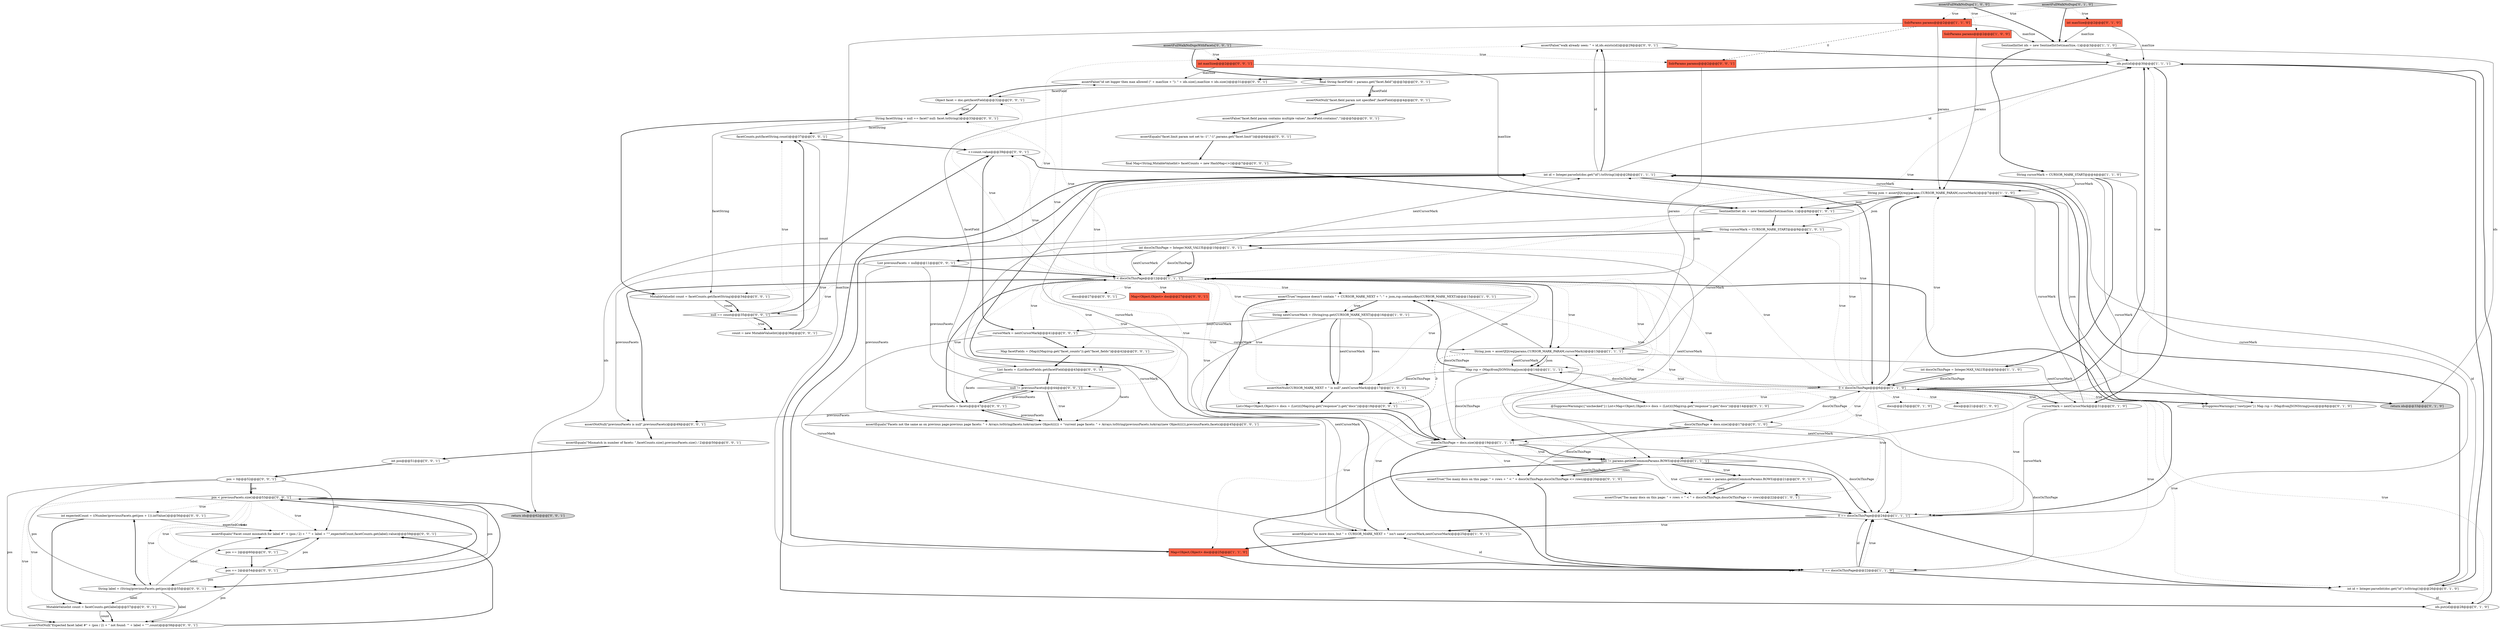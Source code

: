digraph {
51 [style = filled, label = "assertFalse(\"walk already seen: \" + id,ids.exists(id))@@@29@@@['0', '0', '1']", fillcolor = white, shape = ellipse image = "AAA0AAABBB3BBB"];
53 [style = filled, label = "docs@@@27@@@['0', '0', '1']", fillcolor = white, shape = ellipse image = "AAA0AAABBB3BBB"];
77 [style = filled, label = "assertNotNull(\"previousFacets is null\",previousFacets)@@@49@@@['0', '0', '1']", fillcolor = white, shape = ellipse image = "AAA0AAABBB3BBB"];
78 [style = filled, label = "String facetString = null == facet? null: facet.toString()@@@33@@@['0', '0', '1']", fillcolor = white, shape = ellipse image = "AAA0AAABBB3BBB"];
22 [style = filled, label = "int id = Integer.parseInt(doc.get(\"id\").toString())@@@28@@@['1', '1', '1']", fillcolor = white, shape = ellipse image = "AAA0AAABBB1BBB"];
19 [style = filled, label = "SentinelIntSet ids = new SentinelIntSet(maxSize,-1)@@@8@@@['1', '0', '1']", fillcolor = white, shape = ellipse image = "AAA0AAABBB1BBB"];
4 [style = filled, label = "assertTrue(\"response doesn't contain \" + CURSOR_MARK_NEXT + \": \" + json,rsp.containsKey(CURSOR_MARK_NEXT))@@@15@@@['1', '0', '1']", fillcolor = white, shape = ellipse image = "AAA0AAABBB1BBB"];
25 [style = filled, label = "String json = assertJQ(req(params,CURSOR_MARK_PARAM,cursorMark))@@@7@@@['1', '1', '0']", fillcolor = white, shape = ellipse image = "AAA0AAABBB1BBB"];
52 [style = filled, label = "int expectedCount = ((Number)previousFacets.get(pos + 1)).intValue()@@@56@@@['0', '0', '1']", fillcolor = white, shape = ellipse image = "AAA0AAABBB3BBB"];
59 [style = filled, label = "int rows = params.getInt(CommonParams.ROWS)@@@21@@@['0', '0', '1']", fillcolor = white, shape = ellipse image = "AAA0AAABBB3BBB"];
13 [style = filled, label = "String cursorMark = CURSOR_MARK_START@@@4@@@['1', '1', '0']", fillcolor = white, shape = ellipse image = "AAA0AAABBB1BBB"];
56 [style = filled, label = "pos < previousFacets.size()@@@53@@@['0', '0', '1']", fillcolor = white, shape = diamond image = "AAA0AAABBB3BBB"];
65 [style = filled, label = "count = new MutableValueInt()@@@36@@@['0', '0', '1']", fillcolor = white, shape = ellipse image = "AAA0AAABBB3BBB"];
46 [style = filled, label = "return ids@@@62@@@['0', '0', '1']", fillcolor = lightgray, shape = ellipse image = "AAA0AAABBB3BBB"];
33 [style = filled, label = "docsOnThisPage = docs.size()@@@17@@@['0', '1', '0']", fillcolor = white, shape = ellipse image = "AAA0AAABBB2BBB"];
76 [style = filled, label = "facetCounts.put(facetString,count)@@@37@@@['0', '0', '1']", fillcolor = white, shape = ellipse image = "AAA0AAABBB3BBB"];
8 [style = filled, label = "String cursorMark = CURSOR_MARK_START@@@9@@@['1', '0', '1']", fillcolor = white, shape = ellipse image = "AAA0AAABBB1BBB"];
5 [style = filled, label = "0 < docsOnThisPage@@@6@@@['1', '1', '0']", fillcolor = white, shape = diamond image = "AAA0AAABBB1BBB"];
45 [style = filled, label = "List previousFacets = null@@@11@@@['0', '0', '1']", fillcolor = white, shape = ellipse image = "AAA0AAABBB3BBB"];
74 [style = filled, label = "Object facet = doc.get(facetField)@@@32@@@['0', '0', '1']", fillcolor = white, shape = ellipse image = "AAA0AAABBB3BBB"];
2 [style = filled, label = "Map<Object,Object> doc@@@25@@@['1', '1', '0']", fillcolor = tomato, shape = box image = "AAA0AAABBB1BBB"];
29 [style = filled, label = "@SuppressWarnings({\"unchecked\"}) List<Map<Object,Object>> docs = (List)(((Map)rsp.get(\"response\")).get(\"docs\"))@@@14@@@['0', '1', '0']", fillcolor = white, shape = ellipse image = "AAA0AAABBB2BBB"];
58 [style = filled, label = "cursorMark = nextCursorMark@@@41@@@['0', '0', '1']", fillcolor = white, shape = ellipse image = "AAA0AAABBB3BBB"];
62 [style = filled, label = "assertFalse(\"id set bigger then max allowed (\" + maxSize + \"): \" + ids.size(),maxSize < ids.size())@@@31@@@['0', '0', '1']", fillcolor = white, shape = ellipse image = "AAA0AAABBB3BBB"];
18 [style = filled, label = "Map rsp = (Map)fromJSONString(json)@@@14@@@['1', '1', '1']", fillcolor = white, shape = ellipse image = "AAA0AAABBB1BBB"];
54 [style = filled, label = "assertFalse(\"facet.field param contains multiple values\",facetField.contains(\",\"))@@@5@@@['0', '0', '1']", fillcolor = white, shape = ellipse image = "AAA0AAABBB3BBB"];
7 [style = filled, label = "ids.put(id)@@@30@@@['1', '1', '1']", fillcolor = white, shape = ellipse image = "AAA0AAABBB1BBB"];
63 [style = filled, label = "List facets = (List)facetFields.get(facetField)@@@43@@@['0', '0', '1']", fillcolor = white, shape = ellipse image = "AAA0AAABBB3BBB"];
72 [style = filled, label = "assertNotNull(\"Expected facet label #\" + (pos / 2) + \" not found: '\" + label + \"'\",count)@@@58@@@['0', '0', '1']", fillcolor = white, shape = ellipse image = "AAA0AAABBB3BBB"];
36 [style = filled, label = "return ids@@@33@@@['0', '1', '0']", fillcolor = lightgray, shape = ellipse image = "AAA0AAABBB2BBB"];
66 [style = filled, label = "assertFullWalkNoDupsWithFacets['0', '0', '1']", fillcolor = lightgray, shape = diamond image = "AAA0AAABBB3BBB"];
14 [style = filled, label = "SentinelIntSet ids = new SentinelIntSet(maxSize,-1)@@@3@@@['1', '1', '0']", fillcolor = white, shape = ellipse image = "AAA0AAABBB1BBB"];
69 [style = filled, label = "String label = (String)previousFacets.get(pos)@@@55@@@['0', '0', '1']", fillcolor = white, shape = ellipse image = "AAA0AAABBB3BBB"];
61 [style = filled, label = "assertEquals(\"facet.limit param not set to -1\",\"-1\",params.get(\"facet.limit\"))@@@6@@@['0', '0', '1']", fillcolor = white, shape = ellipse image = "AAA0AAABBB3BBB"];
60 [style = filled, label = "int maxSize@@@2@@@['0', '0', '1']", fillcolor = tomato, shape = box image = "AAA0AAABBB3BBB"];
3 [style = filled, label = "SolrParams params@@@2@@@['1', '0', '0']", fillcolor = tomato, shape = box image = "AAA0AAABBB1BBB"];
68 [style = filled, label = "assertNotNull(\"facet.field param not specified\",facetField)@@@4@@@['0', '0', '1']", fillcolor = white, shape = ellipse image = "AAA0AAABBB3BBB"];
47 [style = filled, label = "List<Map<Object,Object>> docs = (List)(((Map)rsp.get(\"response\")).get(\"docs\"))@@@18@@@['0', '0', '1']", fillcolor = white, shape = ellipse image = "AAA0AAABBB3BBB"];
70 [style = filled, label = "SolrParams params@@@2@@@['0', '0', '1']", fillcolor = tomato, shape = box image = "AAA0AAABBB3BBB"];
0 [style = filled, label = "null != params.getInt(CommonParams.ROWS)@@@20@@@['1', '1', '1']", fillcolor = white, shape = diamond image = "AAA0AAABBB1BBB"];
11 [style = filled, label = "assertFullWalkNoDups['1', '0', '0']", fillcolor = lightgray, shape = diamond image = "AAA0AAABBB1BBB"];
12 [style = filled, label = "int docsOnThisPage = Integer.MAX_VALUE@@@10@@@['1', '0', '1']", fillcolor = white, shape = ellipse image = "AAA0AAABBB1BBB"];
27 [style = filled, label = "assertTrue(\"Too many docs on this page: \" + rows + \" < \" + docsOnThisPage,docsOnThisPage <= rows)@@@20@@@['0', '1', '0']", fillcolor = white, shape = ellipse image = "AAA0AAABBB2BBB"];
67 [style = filled, label = "previousFacets = facets@@@47@@@['0', '0', '1']", fillcolor = white, shape = ellipse image = "AAA0AAABBB3BBB"];
15 [style = filled, label = "assertNotNull(CURSOR_MARK_NEXT + \" is null\",nextCursorMark)@@@17@@@['1', '0', '1']", fillcolor = white, shape = ellipse image = "AAA0AAABBB1BBB"];
17 [style = filled, label = "0 == docsOnThisPage@@@22@@@['1', '1', '0']", fillcolor = white, shape = diamond image = "AAA0AAABBB1BBB"];
21 [style = filled, label = "docsOnThisPage = docs.size()@@@19@@@['1', '1', '1']", fillcolor = white, shape = ellipse image = "AAA0AAABBB1BBB"];
26 [style = filled, label = "String nextCursorMark = (String)rsp.get(CURSOR_MARK_NEXT)@@@16@@@['1', '0', '1']", fillcolor = white, shape = ellipse image = "AAA0AAABBB1BBB"];
28 [style = filled, label = "docs@@@25@@@['0', '1', '0']", fillcolor = white, shape = ellipse image = "AAA0AAABBB2BBB"];
40 [style = filled, label = "assertEquals(\"Facets not the same as on previous page:previous page facets: \" + Arrays.toString(facets.toArray(new Object(((()) + \"current page facets: \" + Arrays.toString(previousFacets.toArray(new Object(((()),previousFacets,facets)@@@45@@@['0', '0', '1']", fillcolor = white, shape = ellipse image = "AAA0AAABBB3BBB"];
43 [style = filled, label = "final String facetField = params.get(\"facet.field\")@@@3@@@['0', '0', '1']", fillcolor = white, shape = ellipse image = "AAA0AAABBB3BBB"];
24 [style = filled, label = "SolrParams params@@@2@@@['1', '1', '0']", fillcolor = tomato, shape = box image = "AAA0AAABBB1BBB"];
1 [style = filled, label = "int docsOnThisPage = Integer.MAX_VALUE@@@5@@@['1', '1', '0']", fillcolor = white, shape = ellipse image = "AAA0AAABBB1BBB"];
20 [style = filled, label = "0 < docsOnThisPage@@@12@@@['1', '1', '1']", fillcolor = white, shape = diamond image = "AAA0AAABBB1BBB"];
38 [style = filled, label = "int pos@@@51@@@['0', '0', '1']", fillcolor = white, shape = ellipse image = "AAA0AAABBB3BBB"];
30 [style = filled, label = "int maxSize@@@2@@@['0', '1', '0']", fillcolor = tomato, shape = box image = "AAA0AAABBB2BBB"];
6 [style = filled, label = "assertEquals(\"no more docs, but \" + CURSOR_MARK_NEXT + \" isn't same\",cursorMark,nextCursorMark)@@@25@@@['1', '0', '1']", fillcolor = white, shape = ellipse image = "AAA0AAABBB1BBB"];
39 [style = filled, label = "final Map<String,MutableValueInt> facetCounts = new HashMap<>()@@@7@@@['0', '0', '1']", fillcolor = white, shape = ellipse image = "AAA0AAABBB3BBB"];
42 [style = filled, label = "++count.value@@@39@@@['0', '0', '1']", fillcolor = white, shape = ellipse image = "AAA0AAABBB3BBB"];
23 [style = filled, label = "assertTrue(\"Too many docs on this page: \" + rows + \" < \" + docsOnThisPage,docsOnThisPage <= rows)@@@22@@@['1', '0', '1']", fillcolor = white, shape = ellipse image = "AAA0AAABBB1BBB"];
49 [style = filled, label = "assertEquals(\"Facet count mismatch for label #\" + (pos / 2) + \" '\" + label + \"'\",expectedCount,facetCounts.get(label).value)@@@59@@@['0', '0', '1']", fillcolor = white, shape = ellipse image = "AAA0AAABBB3BBB"];
10 [style = filled, label = "String json = assertJQ(req(params,CURSOR_MARK_PARAM,cursorMark))@@@13@@@['1', '1', '1']", fillcolor = white, shape = ellipse image = "AAA0AAABBB1BBB"];
35 [style = filled, label = "@SuppressWarnings({\"rawtypes\"}) Map rsp = (Map)fromJSONString(json)@@@8@@@['0', '1', '0']", fillcolor = white, shape = ellipse image = "AAA0AAABBB2BBB"];
37 [style = filled, label = "cursorMark = nextCursorMark@@@31@@@['0', '1', '0']", fillcolor = white, shape = ellipse image = "AAA0AAABBB2BBB"];
41 [style = filled, label = "Map<Object,Object> doc@@@27@@@['0', '0', '1']", fillcolor = tomato, shape = box image = "AAA0AAABBB3BBB"];
57 [style = filled, label = "pos += 2@@@60@@@['0', '0', '1']", fillcolor = white, shape = ellipse image = "AAA0AAABBB3BBB"];
55 [style = filled, label = "null == count@@@35@@@['0', '0', '1']", fillcolor = white, shape = diamond image = "AAA0AAABBB3BBB"];
50 [style = filled, label = "pos = 0@@@52@@@['0', '0', '1']", fillcolor = white, shape = ellipse image = "AAA0AAABBB3BBB"];
73 [style = filled, label = "Map facetFields = (Map)((Map)rsp.get(\"facet_counts\")).get(\"facet_fields\")@@@42@@@['0', '0', '1']", fillcolor = white, shape = ellipse image = "AAA0AAABBB3BBB"];
64 [style = filled, label = "null != previousFacets@@@44@@@['0', '0', '1']", fillcolor = white, shape = diamond image = "AAA0AAABBB3BBB"];
32 [style = filled, label = "assertFullWalkNoDups['0', '1', '0']", fillcolor = lightgray, shape = diamond image = "AAA0AAABBB2BBB"];
9 [style = filled, label = "docs@@@21@@@['1', '0', '0']", fillcolor = white, shape = ellipse image = "AAA0AAABBB1BBB"];
71 [style = filled, label = "MutableValueInt count = facetCounts.get(facetString)@@@34@@@['0', '0', '1']", fillcolor = white, shape = ellipse image = "AAA0AAABBB3BBB"];
48 [style = filled, label = "MutableValueInt count = facetCounts.get(label)@@@57@@@['0', '0', '1']", fillcolor = white, shape = ellipse image = "AAA0AAABBB3BBB"];
34 [style = filled, label = "ids.put(id)@@@28@@@['0', '1', '0']", fillcolor = white, shape = ellipse image = "AAA0AAABBB2BBB"];
31 [style = filled, label = "int id = Integer.parseInt(doc.get(\"id\").toString())@@@26@@@['0', '1', '0']", fillcolor = white, shape = ellipse image = "AAA0AAABBB2BBB"];
75 [style = filled, label = "pos += 2@@@54@@@['0', '0', '1']", fillcolor = white, shape = ellipse image = "AAA0AAABBB3BBB"];
44 [style = filled, label = "assertEquals(\"Mismatch in number of facets: \",facetCounts.size(),previousFacets.size() / 2)@@@50@@@['0', '0', '1']", fillcolor = white, shape = ellipse image = "AAA0AAABBB3BBB"];
16 [style = filled, label = "0 == docsOnThisPage@@@24@@@['1', '1', '1']", fillcolor = white, shape = diamond image = "AAA0AAABBB1BBB"];
5->8 [style = dotted, label="true"];
13->16 [style = solid, label="cursorMark"];
75->56 [style = bold, label=""];
59->23 [style = bold, label=""];
62->74 [style = bold, label=""];
5->22 [style = dotted, label="true"];
20->10 [style = bold, label=""];
4->26 [style = bold, label=""];
5->18 [style = dotted, label="true"];
56->72 [style = dotted, label="true"];
20->21 [style = dotted, label="true"];
10->37 [style = solid, label="nextCursorMark"];
7->62 [style = bold, label=""];
20->18 [style = dotted, label="true"];
20->67 [style = dotted, label="true"];
45->77 [style = solid, label="previousFacets"];
25->19 [style = bold, label=""];
19->8 [style = bold, label=""];
13->25 [style = solid, label="cursorMark"];
23->16 [style = bold, label=""];
4->26 [style = dotted, label="true"];
5->4 [style = dotted, label="true"];
47->21 [style = bold, label=""];
32->30 [style = dotted, label="true"];
6->22 [style = bold, label=""];
20->77 [style = bold, label=""];
43->63 [style = solid, label="facetField"];
6->2 [style = bold, label=""];
2->17 [style = bold, label=""];
10->18 [style = bold, label=""];
17->16 [style = solid, label="id"];
71->55 [style = solid, label="count"];
33->21 [style = bold, label=""];
42->58 [style = bold, label=""];
8->6 [style = solid, label="cursorMark"];
72->49 [style = bold, label=""];
0->27 [style = bold, label=""];
16->6 [style = dotted, label="true"];
20->10 [style = dotted, label="true"];
56->48 [style = dotted, label="true"];
45->64 [style = solid, label="previousFacets"];
12->0 [style = solid, label="nextCursorMark"];
7->37 [style = bold, label=""];
55->65 [style = dotted, label="true"];
24->2 [style = solid, label="maxSize"];
25->35 [style = bold, label=""];
58->73 [style = bold, label=""];
3->25 [style = solid, label="params"];
20->53 [style = dotted, label="true"];
33->5 [style = solid, label="docsOnThisPage"];
12->20 [style = solid, label="docsOnThisPage"];
75->49 [style = solid, label="pos"];
8->10 [style = solid, label="cursorMark"];
16->6 [style = bold, label=""];
20->7 [style = dotted, label="true"];
20->78 [style = dotted, label="true"];
13->1 [style = bold, label=""];
59->23 [style = solid, label="rows"];
69->72 [style = solid, label="label"];
78->71 [style = solid, label="facetString"];
20->41 [style = dotted, label="true"];
12->22 [style = solid, label="nextCursorMark"];
63->64 [style = bold, label=""];
78->76 [style = solid, label="facetString"];
60->62 [style = solid, label="maxSize"];
74->78 [style = solid, label="facet"];
4->21 [style = bold, label=""];
31->34 [style = solid, label="id"];
17->16 [style = bold, label=""];
29->33 [style = bold, label=""];
30->7 [style = solid, label="maxSize"];
18->15 [style = solid, label="docsOnThisPage"];
1->5 [style = bold, label=""];
56->57 [style = dotted, label="true"];
19->46 [style = solid, label="ids"];
21->0 [style = dotted, label="true"];
38->50 [style = bold, label=""];
0->23 [style = dotted, label="true"];
22->7 [style = solid, label="id"];
66->60 [style = dotted, label="true"];
5->19 [style = dotted, label="true"];
70->10 [style = solid, label="params"];
52->49 [style = solid, label="expectedCount"];
40->67 [style = bold, label=""];
5->10 [style = dotted, label="true"];
11->24 [style = dotted, label="true"];
10->47 [style = dashed, label="0"];
67->40 [style = solid, label="previousFacets"];
68->54 [style = bold, label=""];
20->42 [style = dotted, label="true"];
5->9 [style = dotted, label="true"];
5->21 [style = dotted, label="true"];
48->72 [style = bold, label=""];
14->13 [style = bold, label=""];
65->76 [style = solid, label="count"];
31->22 [style = bold, label=""];
33->17 [style = solid, label="docsOnThisPage"];
33->27 [style = solid, label="docsOnThisPage"];
18->21 [style = solid, label="docsOnThisPage"];
15->21 [style = bold, label=""];
15->47 [style = bold, label=""];
5->37 [style = dotted, label="true"];
61->39 [style = bold, label=""];
20->47 [style = dotted, label="true"];
20->16 [style = dotted, label="true"];
20->62 [style = dotted, label="true"];
55->65 [style = bold, label=""];
67->64 [style = solid, label="previousFacets"];
66->70 [style = dotted, label="true"];
5->34 [style = dotted, label="true"];
32->24 [style = dotted, label="true"];
50->72 [style = solid, label="pos"];
56->46 [style = bold, label=""];
75->69 [style = solid, label="pos"];
27->17 [style = bold, label=""];
25->20 [style = solid, label="json"];
37->5 [style = bold, label=""];
37->25 [style = solid, label="cursorMark"];
24->14 [style = solid, label="maxSize"];
48->72 [style = solid, label="count"];
20->58 [style = dotted, label="true"];
12->20 [style = bold, label=""];
0->17 [style = bold, label=""];
5->33 [style = dotted, label="true"];
18->5 [style = solid, label="docsOnThisPage"];
21->27 [style = dotted, label="true"];
56->52 [style = dotted, label="true"];
20->73 [style = dotted, label="true"];
67->77 [style = solid, label="previousFacets"];
26->58 [style = solid, label="nextCursorMark"];
25->8 [style = solid, label="json"];
39->19 [style = bold, label=""];
77->44 [style = bold, label=""];
20->55 [style = dotted, label="true"];
21->16 [style = solid, label="docsOnThisPage"];
56->75 [style = dotted, label="true"];
20->71 [style = dotted, label="true"];
5->7 [style = bold, label=""];
18->29 [style = bold, label=""];
5->28 [style = dotted, label="true"];
35->20 [style = bold, label=""];
42->22 [style = bold, label=""];
50->69 [style = solid, label="pos"];
69->48 [style = solid, label="label"];
64->67 [style = bold, label=""];
11->3 [style = dotted, label="true"];
5->16 [style = dotted, label="true"];
0->59 [style = bold, label=""];
17->16 [style = dotted, label="true"];
74->78 [style = bold, label=""];
69->52 [style = bold, label=""];
63->40 [style = solid, label="facets"];
26->6 [style = solid, label="nextCursorMark"];
34->7 [style = bold, label=""];
13->0 [style = solid, label="cursorMark"];
75->56 [style = solid, label="pos"];
50->56 [style = solid, label="pos"];
32->14 [style = bold, label=""];
76->42 [style = bold, label=""];
73->63 [style = bold, label=""];
56->69 [style = dotted, label="true"];
16->22 [style = bold, label=""];
5->12 [style = dotted, label="true"];
45->40 [style = solid, label="previousFacets"];
10->18 [style = solid, label="json"];
11->14 [style = bold, label=""];
20->0 [style = dotted, label="true"];
20->64 [style = dotted, label="true"];
63->67 [style = solid, label="facets"];
0->27 [style = solid, label="rows"];
60->19 [style = solid, label="maxSize"];
26->15 [style = bold, label=""];
31->22 [style = solid, label="id"];
7->31 [style = bold, label=""];
71->55 [style = bold, label=""];
17->6 [style = solid, label="id"];
22->51 [style = bold, label=""];
52->48 [style = bold, label=""];
0->59 [style = dotted, label="true"];
12->45 [style = bold, label=""];
43->74 [style = solid, label="facetField"];
10->18 [style = solid, label="nextCursorMark"];
25->35 [style = solid, label="json"];
58->6 [style = solid, label="cursorMark"];
5->36 [style = bold, label=""];
57->75 [style = bold, label=""];
1->5 [style = solid, label="docsOnThisPage"];
12->20 [style = solid, label="nextCursorMark"];
43->68 [style = solid, label="facetField"];
5->35 [style = dotted, label="true"];
21->0 [style = bold, label=""];
20->74 [style = dotted, label="true"];
50->56 [style = bold, label=""];
20->51 [style = dotted, label="true"];
22->0 [style = solid, label="cursorMark"];
37->16 [style = solid, label="cursorMark"];
5->2 [style = dotted, label="true"];
25->19 [style = solid, label="json"];
20->63 [style = dotted, label="true"];
54->61 [style = bold, label=""];
10->16 [style = solid, label="nextCursorMark"];
69->49 [style = solid, label="label"];
22->51 [style = solid, label="id"];
22->5 [style = bold, label=""];
5->17 [style = dotted, label="true"];
20->26 [style = dotted, label="true"];
56->69 [style = bold, label=""];
8->12 [style = bold, label=""];
56->49 [style = dotted, label="true"];
10->4 [style = solid, label="json"];
55->42 [style = bold, label=""];
64->40 [style = bold, label=""];
21->17 [style = bold, label=""];
66->43 [style = bold, label=""];
45->20 [style = bold, label=""];
21->20 [style = solid, label="docsOnThisPage"];
65->76 [style = bold, label=""];
5->31 [style = dotted, label="true"];
30->14 [style = solid, label="maxSize"];
58->10 [style = solid, label="cursorMark"];
78->71 [style = bold, label=""];
5->7 [style = dotted, label="true"];
26->15 [style = solid, label="nextCursorMark"];
14->7 [style = solid, label="ids"];
44->38 [style = bold, label=""];
51->7 [style = bold, label=""];
5->6 [style = dotted, label="true"];
20->15 [style = dotted, label="true"];
67->20 [style = bold, label=""];
4->15 [style = dotted, label="true"];
50->49 [style = solid, label="pos"];
22->34 [style = bold, label=""];
5->25 [style = bold, label=""];
49->57 [style = bold, label=""];
20->4 [style = dotted, label="true"];
2->22 [style = bold, label=""];
20->22 [style = dotted, label="true"];
43->68 [style = bold, label=""];
75->72 [style = solid, label="pos"];
16->31 [style = bold, label=""];
21->23 [style = solid, label="docsOnThisPage"];
5->25 [style = dotted, label="true"];
22->25 [style = solid, label="cursorMark"];
64->40 [style = dotted, label="true"];
26->15 [style = solid, label="rows"];
24->25 [style = solid, label="params"];
14->36 [style = solid, label="ids"];
5->23 [style = dotted, label="true"];
5->29 [style = dotted, label="true"];
24->70 [style = dashed, label="0"];
18->4 [style = bold, label=""];
55->76 [style = dotted, label="true"];
5->20 [style = dotted, label="true"];
17->31 [style = bold, label=""];
0->16 [style = bold, label=""];
}
